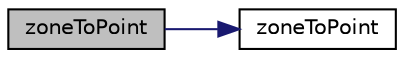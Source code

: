 digraph "zoneToPoint"
{
  bgcolor="transparent";
  edge [fontname="Helvetica",fontsize="10",labelfontname="Helvetica",labelfontsize="10"];
  node [fontname="Helvetica",fontsize="10",shape=record];
  rankdir="LR";
  Node3 [label="zoneToPoint",height=0.2,width=0.4,color="black", fillcolor="grey75", style="filled", fontcolor="black"];
  Node3 -> Node4 [color="midnightblue",fontsize="10",style="solid",fontname="Helvetica"];
  Node4 [label="zoneToPoint",height=0.2,width=0.4,color="black",URL="$a26565.html#a251412d96e0b5d1b17ffdd45d3187879",tooltip="Construct from components. "];
}
